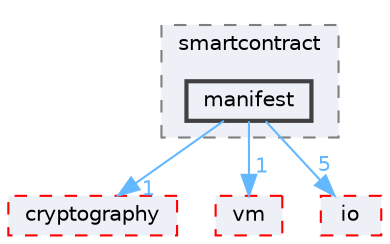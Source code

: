 digraph "include/neo/smartcontract/manifest"
{
 // LATEX_PDF_SIZE
  bgcolor="transparent";
  edge [fontname=Helvetica,fontsize=10,labelfontname=Helvetica,labelfontsize=10];
  node [fontname=Helvetica,fontsize=10,shape=box,height=0.2,width=0.4];
  compound=true
  subgraph clusterdir_1d072b0644af2f90e688c66b43067f89 {
    graph [ bgcolor="#edf0f7", pencolor="grey50", label="smartcontract", fontname=Helvetica,fontsize=10 style="filled,dashed", URL="dir_1d072b0644af2f90e688c66b43067f89.html",tooltip=""]
  dir_1efb853a73b34afce3072883f7afaa5e [label="manifest", fillcolor="#edf0f7", color="grey25", style="filled,bold", URL="dir_1efb853a73b34afce3072883f7afaa5e.html",tooltip=""];
  }
  dir_13a601a931e8adce0785ba6498e440f3 [label="cryptography", fillcolor="#edf0f7", color="red", style="filled,dashed", URL="dir_13a601a931e8adce0785ba6498e440f3.html",tooltip=""];
  dir_16c01f464805871b0396c36eb2474401 [label="vm", fillcolor="#edf0f7", color="red", style="filled,dashed", URL="dir_16c01f464805871b0396c36eb2474401.html",tooltip=""];
  dir_a46a28fba43bd7a324367dd633ce3fbb [label="io", fillcolor="#edf0f7", color="red", style="filled,dashed", URL="dir_a46a28fba43bd7a324367dd633ce3fbb.html",tooltip=""];
  dir_1efb853a73b34afce3072883f7afaa5e->dir_13a601a931e8adce0785ba6498e440f3 [headlabel="1", labeldistance=1.5 headhref="dir_000028_000012.html" href="dir_000028_000012.html" color="steelblue1" fontcolor="steelblue1"];
  dir_1efb853a73b34afce3072883f7afaa5e->dir_16c01f464805871b0396c36eb2474401 [headlabel="1", labeldistance=1.5 headhref="dir_000028_000062.html" href="dir_000028_000062.html" color="steelblue1" fontcolor="steelblue1"];
  dir_1efb853a73b34afce3072883f7afaa5e->dir_a46a28fba43bd7a324367dd633ce3fbb [headlabel="5", labeldistance=1.5 headhref="dir_000028_000020.html" href="dir_000028_000020.html" color="steelblue1" fontcolor="steelblue1"];
}

